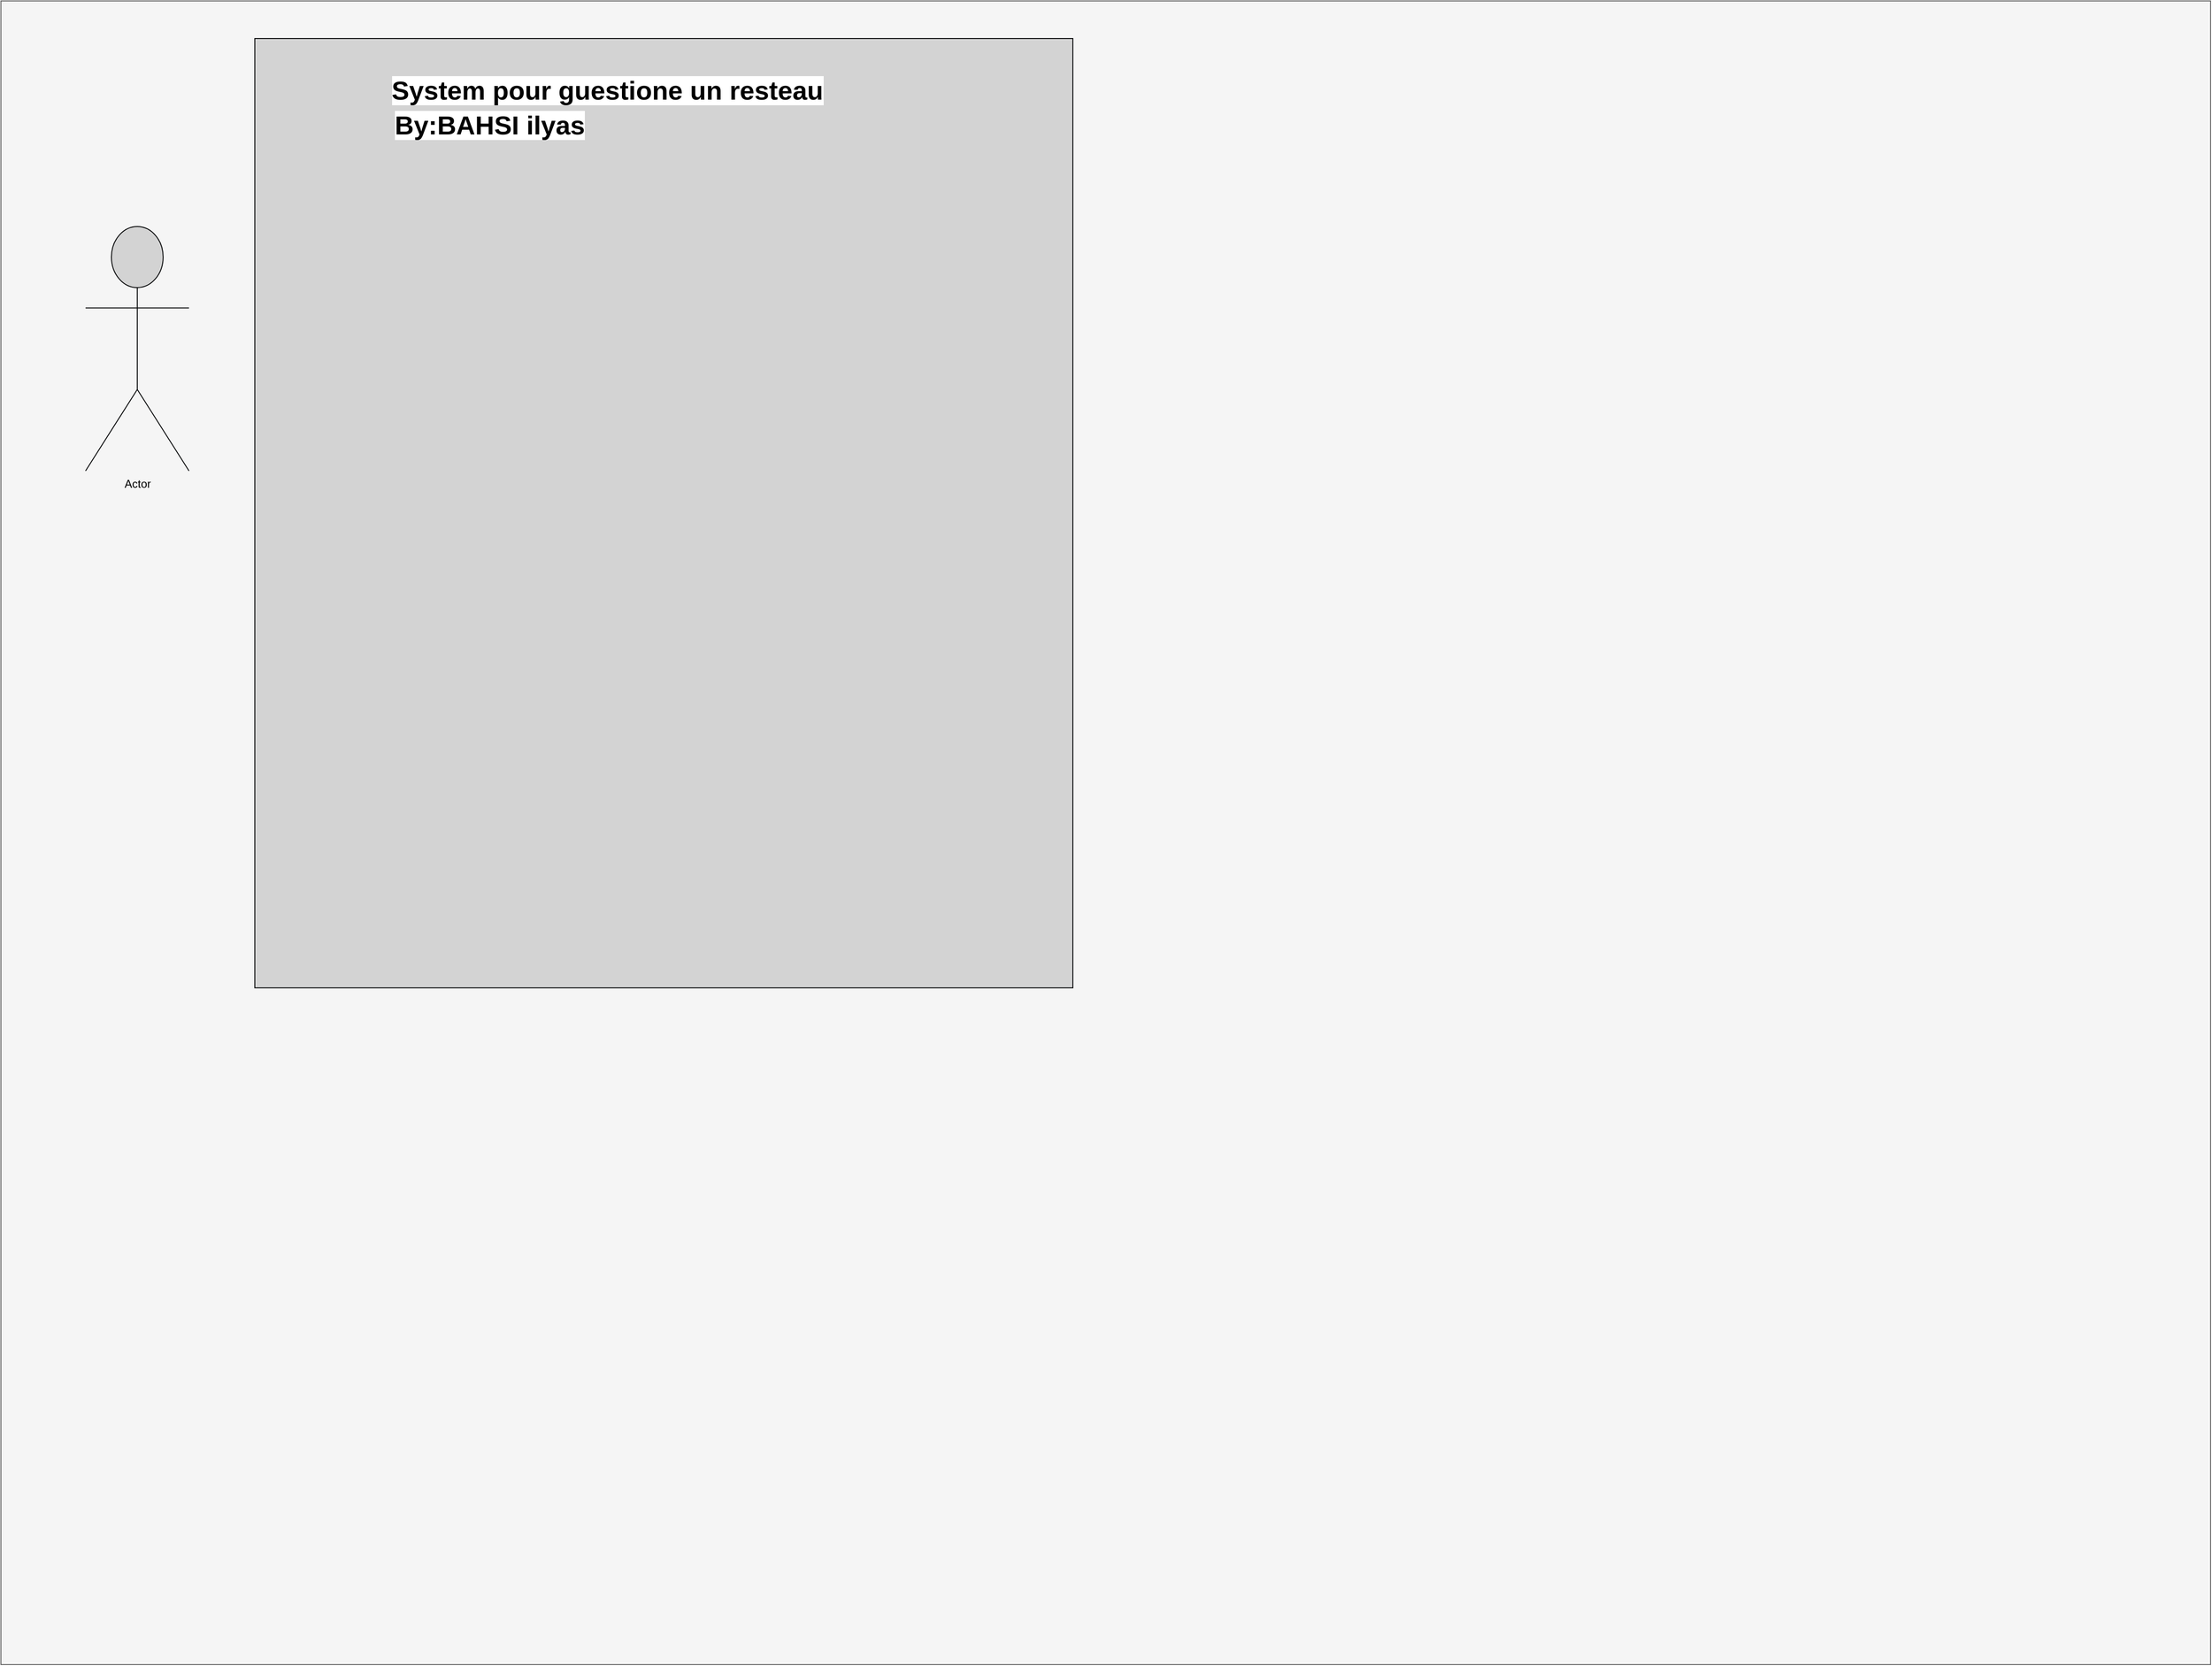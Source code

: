 <mxfile>
    <diagram id="zyNBEWu_tst_YSkS_t5t" name="Page-1">
        <mxGraphModel dx="2654" dy="1251" grid="1" gridSize="10" guides="1" tooltips="1" connect="1" arrows="1" fold="1" page="1" pageScale="1" pageWidth="850" pageHeight="1100" math="0" shadow="0">
            <root>
                <mxCell id="0"/>
                <mxCell id="1" parent="0"/>
                <mxCell id="63" value="" style="whiteSpace=wrap;html=1;fillColor=#f5f5f5;strokeColor=#666666;fontColor=#333333;" vertex="1" parent="1">
                    <mxGeometry x="-850" width="2350" height="1770" as="geometry"/>
                </mxCell>
                <mxCell id="64" value="" style="rounded=0;whiteSpace=wrap;html=1;strokeColor=#090a0b;fillColor=#D3D3D3;" vertex="1" parent="1">
                    <mxGeometry x="-580" y="40" width="870" height="1010" as="geometry"/>
                </mxCell>
                <mxCell id="66" value="&lt;b style=&quot;&quot;&gt;&lt;font style=&quot;background-color: rgb(255, 255, 255); font-size: 28px;&quot; color=&quot;#000000&quot;&gt;System pour guestione un resteau&lt;/font&gt;&lt;/b&gt;" style="text;html=1;strokeColor=none;fillColor=none;align=center;verticalAlign=middle;whiteSpace=wrap;rounded=0;" vertex="1" parent="1">
                    <mxGeometry x="-480" y="80" width="550" height="30" as="geometry"/>
                </mxCell>
                <mxCell id="67" value="&lt;br&gt;&lt;font color=&quot;#000000&quot;&gt;&lt;span style=&quot;font-size: 28px; background-color: rgb(255, 255, 255);&quot;&gt;&lt;b&gt;By:BAHSI ilyas&lt;/b&gt;&lt;/span&gt;&lt;/font&gt;" style="text;html=1;strokeColor=none;fillColor=none;align=center;verticalAlign=middle;whiteSpace=wrap;rounded=0;" vertex="1" parent="1">
                    <mxGeometry x="-510" y="110" width="360" height="30" as="geometry"/>
                </mxCell>
                <mxCell id="68" value="Actor" style="shape=umlActor;verticalLabelPosition=bottom;verticalAlign=top;html=1;outlineConnect=0;strokeColor=#090a0b;fillColor=#D3D3D3;" vertex="1" parent="1">
                    <mxGeometry x="-760" y="240" width="110" height="260" as="geometry"/>
                </mxCell>
            </root>
        </mxGraphModel>
    </diagram>
</mxfile>